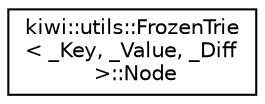 digraph "Graphical Class Hierarchy"
{
 // LATEX_PDF_SIZE
  edge [fontname="Helvetica",fontsize="10",labelfontname="Helvetica",labelfontsize="10"];
  node [fontname="Helvetica",fontsize="10",shape=record];
  rankdir="LR";
  Node0 [label="kiwi::utils::FrozenTrie\l\< _Key, _Value, _Diff\l \>::Node",height=0.2,width=0.4,color="black", fillcolor="white", style="filled",URL="$structkiwi_1_1utils_1_1FrozenTrie_1_1Node.html",tooltip=" "];
}
